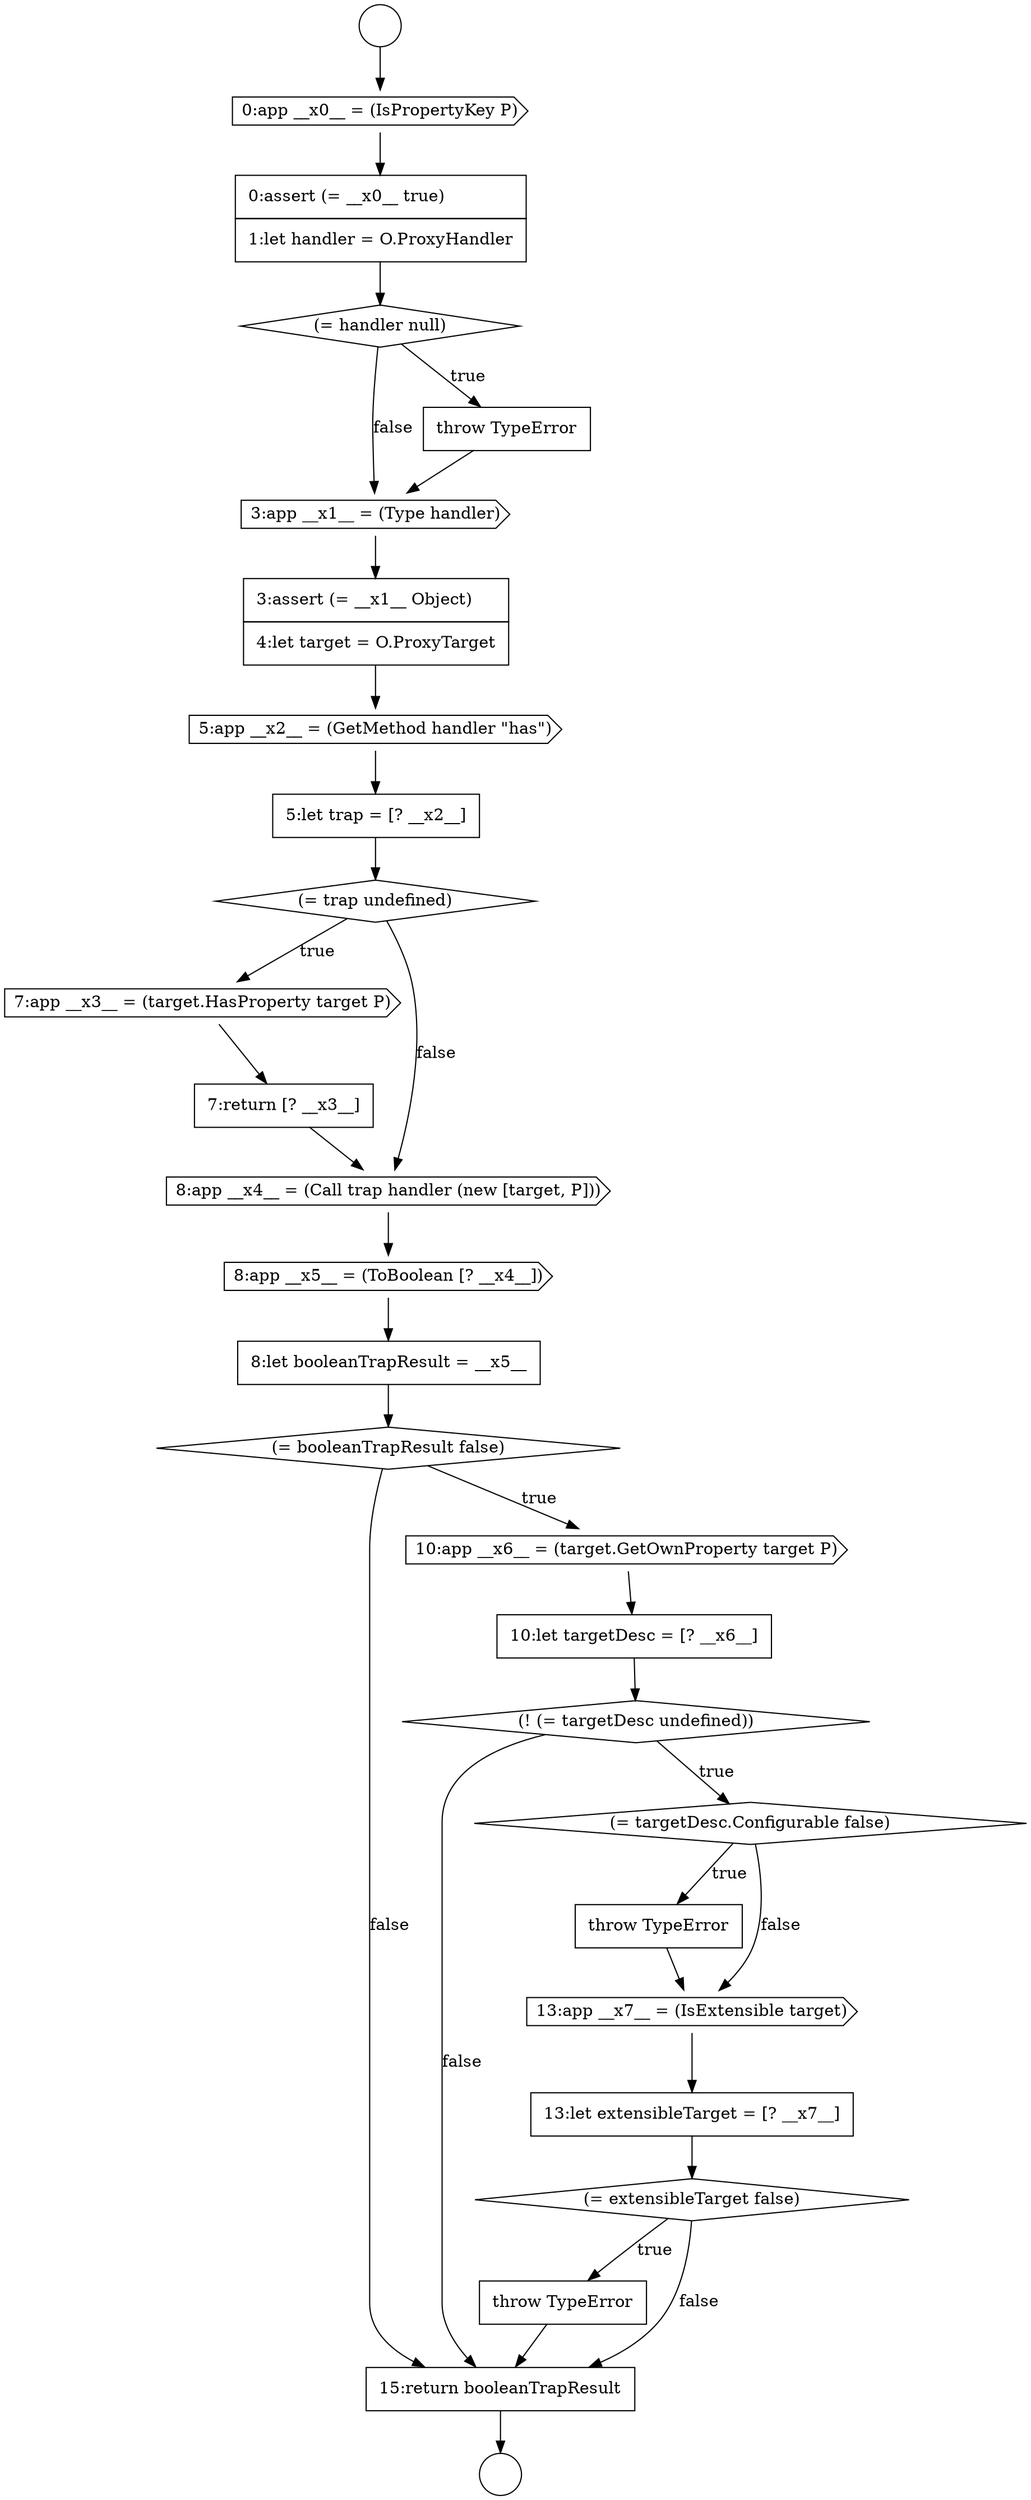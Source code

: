 digraph {
  node2822 [shape=none, margin=0, label=<<font color="black">
    <table border="0" cellborder="1" cellspacing="0" cellpadding="10">
      <tr><td align="left">10:let targetDesc = [? __x6__]</td></tr>
    </table>
  </font>> color="black" fillcolor="white" style=filled]
  node2808 [shape=diamond, label=<<font color="black">(= handler null)</font>> color="black" fillcolor="white" style=filled]
  node2814 [shape=diamond, label=<<font color="black">(= trap undefined)</font>> color="black" fillcolor="white" style=filled]
  node2829 [shape=none, margin=0, label=<<font color="black">
    <table border="0" cellborder="1" cellspacing="0" cellpadding="10">
      <tr><td align="left">throw TypeError</td></tr>
    </table>
  </font>> color="black" fillcolor="white" style=filled]
  node2805 [shape=circle label=" " color="black" fillcolor="white" style=filled]
  node2830 [shape=none, margin=0, label=<<font color="black">
    <table border="0" cellborder="1" cellspacing="0" cellpadding="10">
      <tr><td align="left">15:return booleanTrapResult</td></tr>
    </table>
  </font>> color="black" fillcolor="white" style=filled]
  node2813 [shape=none, margin=0, label=<<font color="black">
    <table border="0" cellborder="1" cellspacing="0" cellpadding="10">
      <tr><td align="left">5:let trap = [? __x2__]</td></tr>
    </table>
  </font>> color="black" fillcolor="white" style=filled]
  node2816 [shape=none, margin=0, label=<<font color="black">
    <table border="0" cellborder="1" cellspacing="0" cellpadding="10">
      <tr><td align="left">7:return [? __x3__]</td></tr>
    </table>
  </font>> color="black" fillcolor="white" style=filled]
  node2821 [shape=cds, label=<<font color="black">10:app __x6__ = (target.GetOwnProperty target P)</font>> color="black" fillcolor="white" style=filled]
  node2807 [shape=none, margin=0, label=<<font color="black">
    <table border="0" cellborder="1" cellspacing="0" cellpadding="10">
      <tr><td align="left">0:assert (= __x0__ true)</td></tr>
      <tr><td align="left">1:let handler = O.ProxyHandler</td></tr>
    </table>
  </font>> color="black" fillcolor="white" style=filled]
  node2815 [shape=cds, label=<<font color="black">7:app __x3__ = (target.HasProperty target P)</font>> color="black" fillcolor="white" style=filled]
  node2810 [shape=cds, label=<<font color="black">3:app __x1__ = (Type handler)</font>> color="black" fillcolor="white" style=filled]
  node2825 [shape=none, margin=0, label=<<font color="black">
    <table border="0" cellborder="1" cellspacing="0" cellpadding="10">
      <tr><td align="left">throw TypeError</td></tr>
    </table>
  </font>> color="black" fillcolor="white" style=filled]
  node2819 [shape=none, margin=0, label=<<font color="black">
    <table border="0" cellborder="1" cellspacing="0" cellpadding="10">
      <tr><td align="left">8:let booleanTrapResult = __x5__</td></tr>
    </table>
  </font>> color="black" fillcolor="white" style=filled]
  node2809 [shape=none, margin=0, label=<<font color="black">
    <table border="0" cellborder="1" cellspacing="0" cellpadding="10">
      <tr><td align="left">throw TypeError</td></tr>
    </table>
  </font>> color="black" fillcolor="white" style=filled]
  node2804 [shape=circle label=" " color="black" fillcolor="white" style=filled]
  node2826 [shape=cds, label=<<font color="black">13:app __x7__ = (IsExtensible target)</font>> color="black" fillcolor="white" style=filled]
  node2820 [shape=diamond, label=<<font color="black">(= booleanTrapResult false)</font>> color="black" fillcolor="white" style=filled]
  node2806 [shape=cds, label=<<font color="black">0:app __x0__ = (IsPropertyKey P)</font>> color="black" fillcolor="white" style=filled]
  node2817 [shape=cds, label=<<font color="black">8:app __x4__ = (Call trap handler (new [target, P]))</font>> color="black" fillcolor="white" style=filled]
  node2827 [shape=none, margin=0, label=<<font color="black">
    <table border="0" cellborder="1" cellspacing="0" cellpadding="10">
      <tr><td align="left">13:let extensibleTarget = [? __x7__]</td></tr>
    </table>
  </font>> color="black" fillcolor="white" style=filled]
  node2824 [shape=diamond, label=<<font color="black">(= targetDesc.Configurable false)</font>> color="black" fillcolor="white" style=filled]
  node2812 [shape=cds, label=<<font color="black">5:app __x2__ = (GetMethod handler &quot;has&quot;)</font>> color="black" fillcolor="white" style=filled]
  node2818 [shape=cds, label=<<font color="black">8:app __x5__ = (ToBoolean [? __x4__])</font>> color="black" fillcolor="white" style=filled]
  node2828 [shape=diamond, label=<<font color="black">(= extensibleTarget false)</font>> color="black" fillcolor="white" style=filled]
  node2823 [shape=diamond, label=<<font color="black">(! (= targetDesc undefined))</font>> color="black" fillcolor="white" style=filled]
  node2811 [shape=none, margin=0, label=<<font color="black">
    <table border="0" cellborder="1" cellspacing="0" cellpadding="10">
      <tr><td align="left">3:assert (= __x1__ Object)</td></tr>
      <tr><td align="left">4:let target = O.ProxyTarget</td></tr>
    </table>
  </font>> color="black" fillcolor="white" style=filled]
  node2819 -> node2820 [ color="black"]
  node2812 -> node2813 [ color="black"]
  node2829 -> node2830 [ color="black"]
  node2823 -> node2824 [label=<<font color="black">true</font>> color="black"]
  node2823 -> node2830 [label=<<font color="black">false</font>> color="black"]
  node2830 -> node2805 [ color="black"]
  node2811 -> node2812 [ color="black"]
  node2816 -> node2817 [ color="black"]
  node2814 -> node2815 [label=<<font color="black">true</font>> color="black"]
  node2814 -> node2817 [label=<<font color="black">false</font>> color="black"]
  node2820 -> node2821 [label=<<font color="black">true</font>> color="black"]
  node2820 -> node2830 [label=<<font color="black">false</font>> color="black"]
  node2824 -> node2825 [label=<<font color="black">true</font>> color="black"]
  node2824 -> node2826 [label=<<font color="black">false</font>> color="black"]
  node2813 -> node2814 [ color="black"]
  node2825 -> node2826 [ color="black"]
  node2809 -> node2810 [ color="black"]
  node2810 -> node2811 [ color="black"]
  node2822 -> node2823 [ color="black"]
  node2827 -> node2828 [ color="black"]
  node2821 -> node2822 [ color="black"]
  node2804 -> node2806 [ color="black"]
  node2815 -> node2816 [ color="black"]
  node2826 -> node2827 [ color="black"]
  node2806 -> node2807 [ color="black"]
  node2817 -> node2818 [ color="black"]
  node2818 -> node2819 [ color="black"]
  node2808 -> node2809 [label=<<font color="black">true</font>> color="black"]
  node2808 -> node2810 [label=<<font color="black">false</font>> color="black"]
  node2807 -> node2808 [ color="black"]
  node2828 -> node2829 [label=<<font color="black">true</font>> color="black"]
  node2828 -> node2830 [label=<<font color="black">false</font>> color="black"]
}
